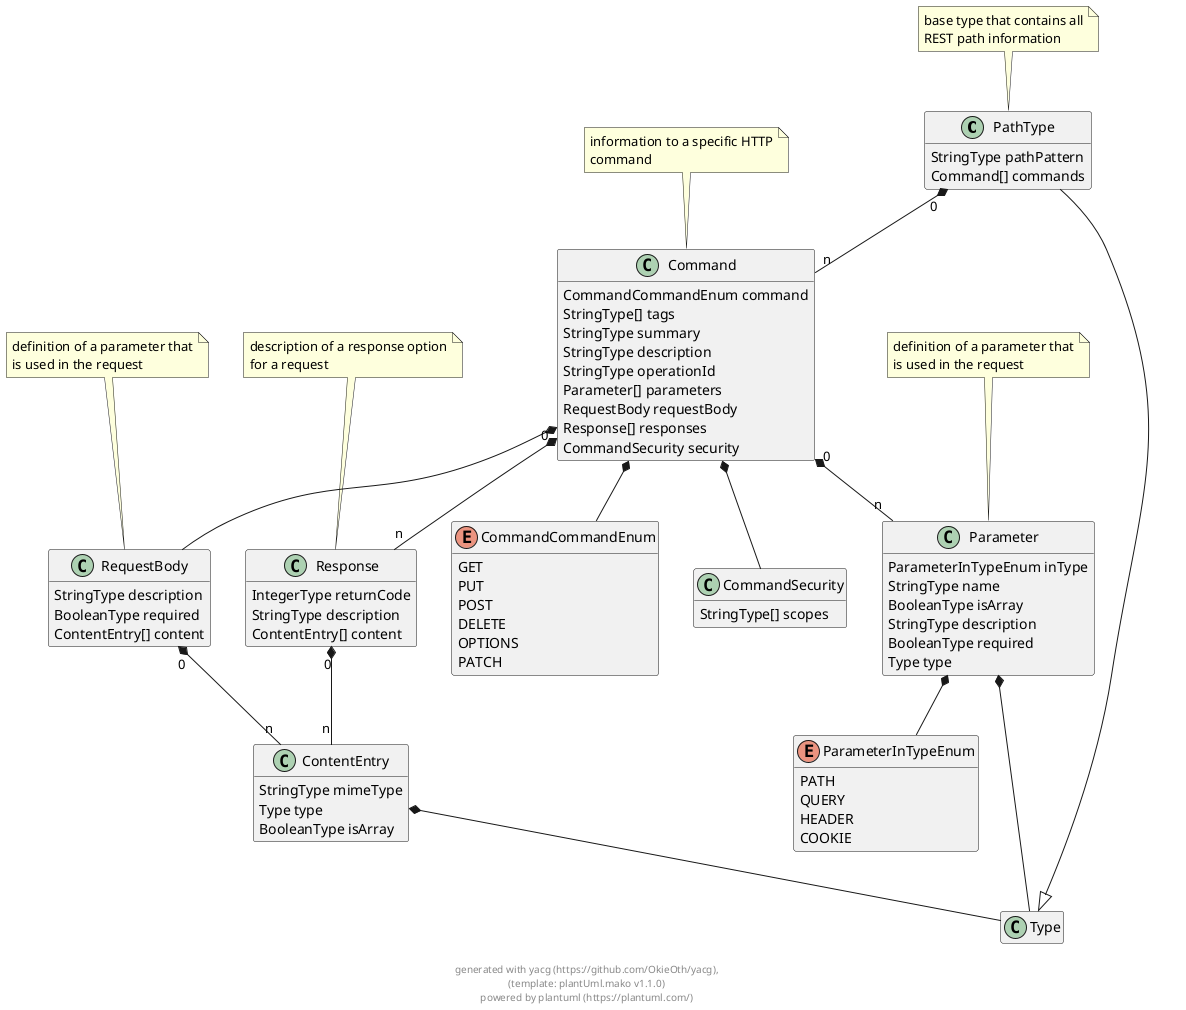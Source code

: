 
@startuml
hide empty methods
hide empty fields

class PathType {
        StringType pathPattern
        Command[] commands
}

note top: base type that contains all\nREST path information

PathType --|> Type
class Command {
        CommandCommandEnum command
        StringType[] tags
        StringType summary
        StringType description
        StringType operationId
        Parameter[] parameters
        RequestBody requestBody
        Response[] responses
        CommandSecurity security
}

note top: information to a specific HTTP\ncommand

enum CommandCommandEnum {
    GET
    PUT
    POST
    DELETE
    OPTIONS
    PATCH
}


class Parameter {
        ParameterInTypeEnum inType
        StringType name
        BooleanType isArray
        StringType description
        BooleanType required
        Type type
}

note top: definition of a parameter that\nis used in the request

class RequestBody {
        StringType description
        BooleanType required
        ContentEntry[] content
}

note top: definition of a parameter that\nis used in the request

class Response {
        IntegerType returnCode
        StringType description
        ContentEntry[] content
}

note top: description of a response option\nfor a request

class CommandSecurity {
        StringType[] scopes
}


class ContentEntry {
        StringType mimeType
        Type type
        BooleanType isArray
}


enum ParameterInTypeEnum {
    PATH
    QUERY
    HEADER
    COOKIE
}



    

PathType "0" *-- "n" Command
            

    
Command  *--  CommandCommandEnum
            





Command "0" *-- "n" Parameter
            

Command  *--  RequestBody
            

Command "0" *-- "n" Response
            

Command  *--  CommandSecurity
            

    
    
Parameter  *--  ParameterInTypeEnum
            





Parameter  *--  Type
            

    


RequestBody "0" *-- "n" ContentEntry
            

    


Response "0" *-- "n" ContentEntry
            

    

    

ContentEntry  *--  Type
            


    

footer \ngenerated with yacg (https://github.com/OkieOth/yacg),\n(template: plantUml.mako v1.1.0)\npowered by plantuml (https://plantuml.com/)
@enduml